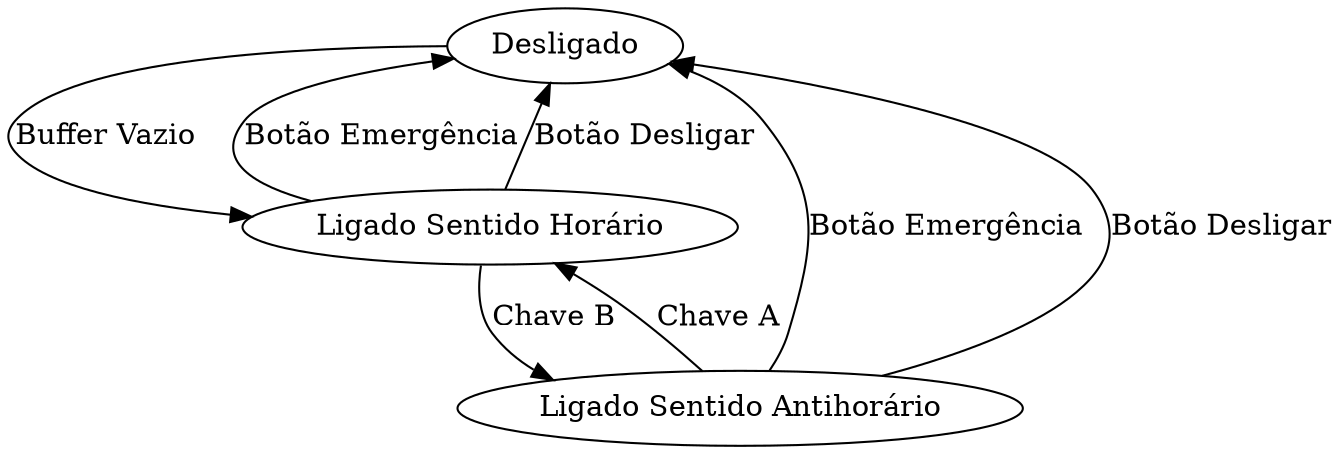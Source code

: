 digraph G {
    MotorOff [label = "Desligado"]
	MotorA [label = "Ligado Sentido Horário"]
	MotorB [label = "Ligado Sentido Antihorário"]
    
    MotorOff -> MotorA [label = "Buffer Vazio"]

    MotorA -> MotorB [label = "Chave B"]
    MotorB -> MotorA [label = "Chave A"]

    MotorA -> MotorOff [label = "Botão Emergência"]
    MotorB -> MotorOff [label = "Botão Emergência"]

    MotorA -> MotorOff [label = "Botão Desligar"]
    MotorB -> MotorOff [label = "Botão Desligar"]
}

